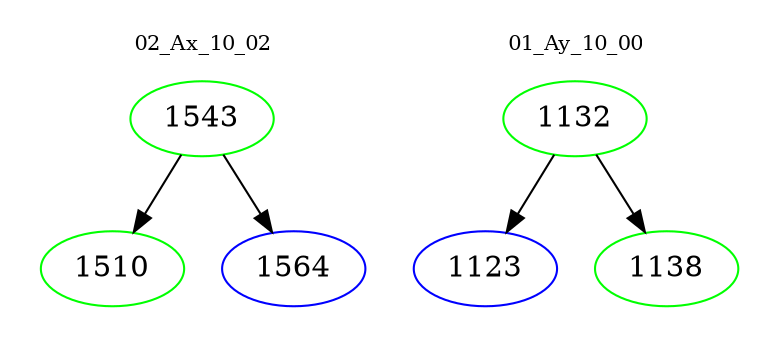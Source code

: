 digraph{
subgraph cluster_0 {
color = white
label = "02_Ax_10_02";
fontsize=10;
T0_1543 [label="1543", color="green"]
T0_1543 -> T0_1510 [color="black"]
T0_1510 [label="1510", color="green"]
T0_1543 -> T0_1564 [color="black"]
T0_1564 [label="1564", color="blue"]
}
subgraph cluster_1 {
color = white
label = "01_Ay_10_00";
fontsize=10;
T1_1132 [label="1132", color="green"]
T1_1132 -> T1_1123 [color="black"]
T1_1123 [label="1123", color="blue"]
T1_1132 -> T1_1138 [color="black"]
T1_1138 [label="1138", color="green"]
}
}
